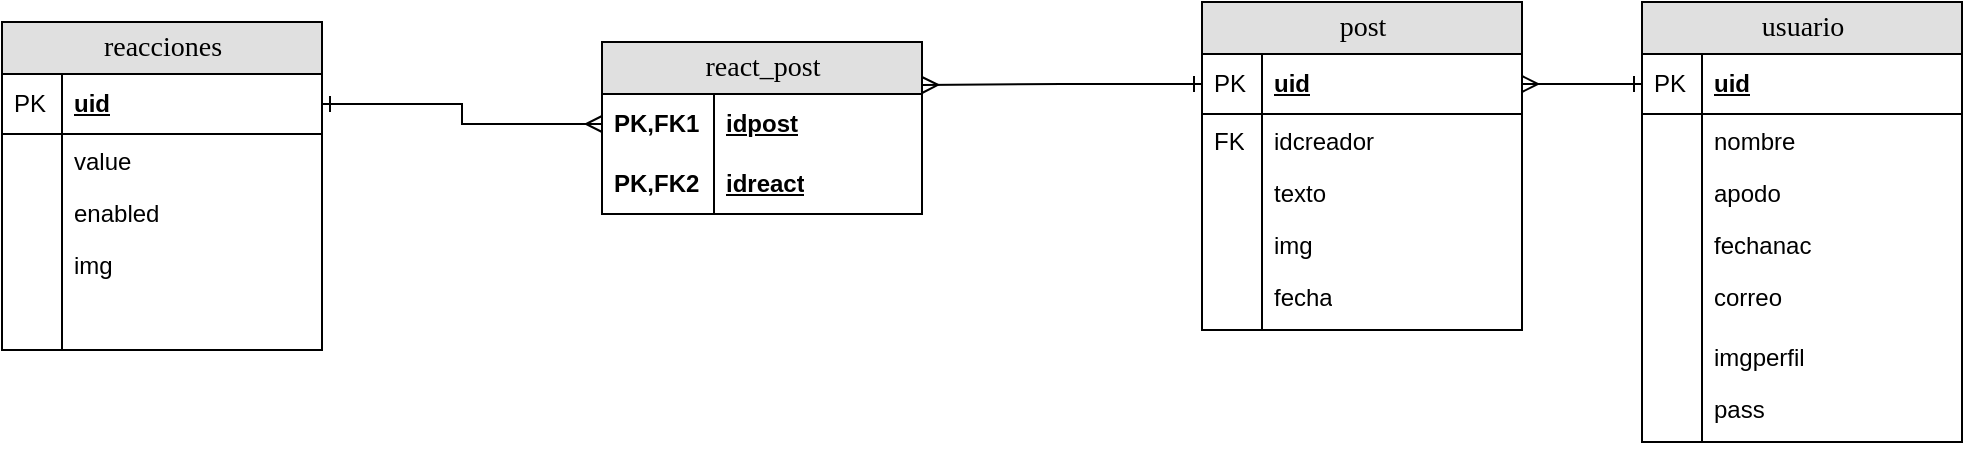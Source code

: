 <mxfile version="20.2.3" type="device"><diagram name="Page-1" id="e56a1550-8fbb-45ad-956c-1786394a9013"><mxGraphModel dx="1422" dy="865" grid="1" gridSize="10" guides="1" tooltips="1" connect="1" arrows="1" fold="1" page="1" pageScale="1" pageWidth="1100" pageHeight="850" background="none" math="0" shadow="0"><root><mxCell id="0"/><mxCell id="1" parent="0"/><mxCell id="CIRvViQrJVDPANMVrmCs-1" value="usuario" style="swimlane;html=1;fontStyle=0;childLayout=stackLayout;horizontal=1;startSize=26;fillColor=#e0e0e0;horizontalStack=0;resizeParent=1;resizeLast=0;collapsible=1;marginBottom=0;swimlaneFillColor=#ffffff;align=center;rounded=0;shadow=0;comic=0;labelBackgroundColor=none;strokeWidth=1;fontFamily=Verdana;fontSize=14" parent="1" vertex="1"><mxGeometry x="870" y="150" width="160" height="220" as="geometry"/></mxCell><mxCell id="CIRvViQrJVDPANMVrmCs-2" value="uid" style="shape=partialRectangle;top=0;left=0;right=0;bottom=1;html=1;align=left;verticalAlign=middle;fillColor=none;spacingLeft=34;spacingRight=4;whiteSpace=wrap;overflow=hidden;rotatable=0;points=[[0,0.5],[1,0.5]];portConstraint=eastwest;dropTarget=0;fontStyle=5;" parent="CIRvViQrJVDPANMVrmCs-1" vertex="1"><mxGeometry y="26" width="160" height="30" as="geometry"/></mxCell><mxCell id="CIRvViQrJVDPANMVrmCs-3" value="PK" style="shape=partialRectangle;top=0;left=0;bottom=0;html=1;fillColor=none;align=left;verticalAlign=middle;spacingLeft=4;spacingRight=4;whiteSpace=wrap;overflow=hidden;rotatable=0;points=[];portConstraint=eastwest;part=1;" parent="CIRvViQrJVDPANMVrmCs-2" vertex="1" connectable="0"><mxGeometry width="30" height="30" as="geometry"/></mxCell><mxCell id="CIRvViQrJVDPANMVrmCs-4" value="nombre" style="shape=partialRectangle;top=0;left=0;right=0;bottom=0;html=1;align=left;verticalAlign=top;fillColor=none;spacingLeft=34;spacingRight=4;whiteSpace=wrap;overflow=hidden;rotatable=0;points=[[0,0.5],[1,0.5]];portConstraint=eastwest;dropTarget=0;" parent="CIRvViQrJVDPANMVrmCs-1" vertex="1"><mxGeometry y="56" width="160" height="26" as="geometry"/></mxCell><mxCell id="CIRvViQrJVDPANMVrmCs-5" value="" style="shape=partialRectangle;top=0;left=0;bottom=0;html=1;fillColor=none;align=left;verticalAlign=top;spacingLeft=4;spacingRight=4;whiteSpace=wrap;overflow=hidden;rotatable=0;points=[];portConstraint=eastwest;part=1;" parent="CIRvViQrJVDPANMVrmCs-4" vertex="1" connectable="0"><mxGeometry width="30" height="26" as="geometry"/></mxCell><mxCell id="CIRvViQrJVDPANMVrmCs-6" value="apodo" style="shape=partialRectangle;top=0;left=0;right=0;bottom=0;html=1;align=left;verticalAlign=top;fillColor=none;spacingLeft=34;spacingRight=4;whiteSpace=wrap;overflow=hidden;rotatable=0;points=[[0,0.5],[1,0.5]];portConstraint=eastwest;dropTarget=0;" parent="CIRvViQrJVDPANMVrmCs-1" vertex="1"><mxGeometry y="82" width="160" height="26" as="geometry"/></mxCell><mxCell id="CIRvViQrJVDPANMVrmCs-7" value="" style="shape=partialRectangle;top=0;left=0;bottom=0;html=1;fillColor=none;align=left;verticalAlign=top;spacingLeft=4;spacingRight=4;whiteSpace=wrap;overflow=hidden;rotatable=0;points=[];portConstraint=eastwest;part=1;" parent="CIRvViQrJVDPANMVrmCs-6" vertex="1" connectable="0"><mxGeometry width="30" height="26" as="geometry"/></mxCell><mxCell id="CIRvViQrJVDPANMVrmCs-8" value="fechanac" style="shape=partialRectangle;top=0;left=0;right=0;bottom=0;html=1;align=left;verticalAlign=top;fillColor=none;spacingLeft=34;spacingRight=4;whiteSpace=wrap;overflow=hidden;rotatable=0;points=[[0,0.5],[1,0.5]];portConstraint=eastwest;dropTarget=0;" parent="CIRvViQrJVDPANMVrmCs-1" vertex="1"><mxGeometry y="108" width="160" height="26" as="geometry"/></mxCell><mxCell id="CIRvViQrJVDPANMVrmCs-9" value="" style="shape=partialRectangle;top=0;left=0;bottom=0;html=1;fillColor=none;align=left;verticalAlign=top;spacingLeft=4;spacingRight=4;whiteSpace=wrap;overflow=hidden;rotatable=0;points=[];portConstraint=eastwest;part=1;" parent="CIRvViQrJVDPANMVrmCs-8" vertex="1" connectable="0"><mxGeometry width="30" height="26" as="geometry"/></mxCell><mxCell id="CIRvViQrJVDPANMVrmCs-10" value="correo" style="shape=partialRectangle;top=0;left=0;right=0;bottom=0;html=1;align=left;verticalAlign=top;fillColor=none;spacingLeft=34;spacingRight=4;whiteSpace=wrap;overflow=hidden;rotatable=0;points=[[0,0.5],[1,0.5]];portConstraint=eastwest;dropTarget=0;" parent="CIRvViQrJVDPANMVrmCs-1" vertex="1"><mxGeometry y="134" width="160" height="30" as="geometry"/></mxCell><mxCell id="CIRvViQrJVDPANMVrmCs-11" value="" style="shape=partialRectangle;top=0;left=0;bottom=0;html=1;fillColor=none;align=left;verticalAlign=top;spacingLeft=4;spacingRight=4;whiteSpace=wrap;overflow=hidden;rotatable=0;points=[];portConstraint=eastwest;part=1;" parent="CIRvViQrJVDPANMVrmCs-10" vertex="1" connectable="0"><mxGeometry width="30" height="30" as="geometry"/></mxCell><mxCell id="CIRvViQrJVDPANMVrmCs-16" value="imgperfil" style="shape=partialRectangle;top=0;left=0;right=0;bottom=0;html=1;align=left;verticalAlign=top;fillColor=none;spacingLeft=34;spacingRight=4;whiteSpace=wrap;overflow=hidden;rotatable=0;points=[[0,0.5],[1,0.5]];portConstraint=eastwest;dropTarget=0;" parent="CIRvViQrJVDPANMVrmCs-1" vertex="1"><mxGeometry y="164" width="160" height="26" as="geometry"/></mxCell><mxCell id="CIRvViQrJVDPANMVrmCs-17" value="" style="shape=partialRectangle;top=0;left=0;bottom=0;html=1;fillColor=none;align=left;verticalAlign=top;spacingLeft=4;spacingRight=4;whiteSpace=wrap;overflow=hidden;rotatable=0;points=[];portConstraint=eastwest;part=1;" parent="CIRvViQrJVDPANMVrmCs-16" vertex="1" connectable="0"><mxGeometry width="30" height="26" as="geometry"/></mxCell><mxCell id="1EpRnPzH9QBIYYzWVhy_-3" value="pass" style="shape=partialRectangle;top=0;left=0;right=0;bottom=0;html=1;align=left;verticalAlign=top;fillColor=none;spacingLeft=34;spacingRight=4;whiteSpace=wrap;overflow=hidden;rotatable=0;points=[[0,0.5],[1,0.5]];portConstraint=eastwest;dropTarget=0;" vertex="1" parent="CIRvViQrJVDPANMVrmCs-1"><mxGeometry y="190" width="160" height="30" as="geometry"/></mxCell><mxCell id="1EpRnPzH9QBIYYzWVhy_-4" value="" style="shape=partialRectangle;top=0;left=0;bottom=0;html=1;fillColor=none;align=left;verticalAlign=top;spacingLeft=4;spacingRight=4;whiteSpace=wrap;overflow=hidden;rotatable=0;points=[];portConstraint=eastwest;part=1;" vertex="1" connectable="0" parent="1EpRnPzH9QBIYYzWVhy_-3"><mxGeometry width="30" height="30" as="geometry"/></mxCell><mxCell id="CIRvViQrJVDPANMVrmCs-18" value="post" style="swimlane;html=1;fontStyle=0;childLayout=stackLayout;horizontal=1;startSize=26;fillColor=#e0e0e0;horizontalStack=0;resizeParent=1;resizeLast=0;collapsible=1;marginBottom=0;swimlaneFillColor=#ffffff;align=center;rounded=0;shadow=0;comic=0;labelBackgroundColor=none;strokeWidth=1;fontFamily=Verdana;fontSize=14" parent="1" vertex="1"><mxGeometry x="650" y="150" width="160" height="164" as="geometry"/></mxCell><mxCell id="CIRvViQrJVDPANMVrmCs-19" value="uid" style="shape=partialRectangle;top=0;left=0;right=0;bottom=1;html=1;align=left;verticalAlign=middle;fillColor=none;spacingLeft=34;spacingRight=4;whiteSpace=wrap;overflow=hidden;rotatable=0;points=[[0,0.5],[1,0.5]];portConstraint=eastwest;dropTarget=0;fontStyle=5;" parent="CIRvViQrJVDPANMVrmCs-18" vertex="1"><mxGeometry y="26" width="160" height="30" as="geometry"/></mxCell><mxCell id="CIRvViQrJVDPANMVrmCs-20" value="PK" style="shape=partialRectangle;top=0;left=0;bottom=0;html=1;fillColor=none;align=left;verticalAlign=middle;spacingLeft=4;spacingRight=4;whiteSpace=wrap;overflow=hidden;rotatable=0;points=[];portConstraint=eastwest;part=1;" parent="CIRvViQrJVDPANMVrmCs-19" vertex="1" connectable="0"><mxGeometry width="30" height="30" as="geometry"/></mxCell><mxCell id="CIRvViQrJVDPANMVrmCs-21" value="idcreador" style="shape=partialRectangle;top=0;left=0;right=0;bottom=0;html=1;align=left;verticalAlign=top;fillColor=none;spacingLeft=34;spacingRight=4;whiteSpace=wrap;overflow=hidden;rotatable=0;points=[[0,0.5],[1,0.5]];portConstraint=eastwest;dropTarget=0;" parent="CIRvViQrJVDPANMVrmCs-18" vertex="1"><mxGeometry y="56" width="160" height="26" as="geometry"/></mxCell><mxCell id="CIRvViQrJVDPANMVrmCs-22" value="FK" style="shape=partialRectangle;top=0;left=0;bottom=0;html=1;fillColor=none;align=left;verticalAlign=top;spacingLeft=4;spacingRight=4;whiteSpace=wrap;overflow=hidden;rotatable=0;points=[];portConstraint=eastwest;part=1;" parent="CIRvViQrJVDPANMVrmCs-21" vertex="1" connectable="0"><mxGeometry width="30" height="26" as="geometry"/></mxCell><mxCell id="CIRvViQrJVDPANMVrmCs-23" value="texto" style="shape=partialRectangle;top=0;left=0;right=0;bottom=0;html=1;align=left;verticalAlign=top;fillColor=none;spacingLeft=34;spacingRight=4;whiteSpace=wrap;overflow=hidden;rotatable=0;points=[[0,0.5],[1,0.5]];portConstraint=eastwest;dropTarget=0;" parent="CIRvViQrJVDPANMVrmCs-18" vertex="1"><mxGeometry y="82" width="160" height="26" as="geometry"/></mxCell><mxCell id="CIRvViQrJVDPANMVrmCs-24" value="" style="shape=partialRectangle;top=0;left=0;bottom=0;html=1;fillColor=none;align=left;verticalAlign=top;spacingLeft=4;spacingRight=4;whiteSpace=wrap;overflow=hidden;rotatable=0;points=[];portConstraint=eastwest;part=1;" parent="CIRvViQrJVDPANMVrmCs-23" vertex="1" connectable="0"><mxGeometry width="30" height="26" as="geometry"/></mxCell><mxCell id="CIRvViQrJVDPANMVrmCs-25" value="img" style="shape=partialRectangle;top=0;left=0;right=0;bottom=0;html=1;align=left;verticalAlign=top;fillColor=none;spacingLeft=34;spacingRight=4;whiteSpace=wrap;overflow=hidden;rotatable=0;points=[[0,0.5],[1,0.5]];portConstraint=eastwest;dropTarget=0;" parent="CIRvViQrJVDPANMVrmCs-18" vertex="1"><mxGeometry y="108" width="160" height="26" as="geometry"/></mxCell><mxCell id="CIRvViQrJVDPANMVrmCs-26" value="" style="shape=partialRectangle;top=0;left=0;bottom=0;html=1;fillColor=none;align=left;verticalAlign=top;spacingLeft=4;spacingRight=4;whiteSpace=wrap;overflow=hidden;rotatable=0;points=[];portConstraint=eastwest;part=1;" parent="CIRvViQrJVDPANMVrmCs-25" vertex="1" connectable="0"><mxGeometry width="30" height="26" as="geometry"/></mxCell><mxCell id="CIRvViQrJVDPANMVrmCs-31" value="fecha" style="shape=partialRectangle;top=0;left=0;right=0;bottom=0;html=1;align=left;verticalAlign=top;fillColor=none;spacingLeft=34;spacingRight=4;whiteSpace=wrap;overflow=hidden;rotatable=0;points=[[0,0.5],[1,0.5]];portConstraint=eastwest;dropTarget=0;" parent="CIRvViQrJVDPANMVrmCs-18" vertex="1"><mxGeometry y="134" width="160" height="30" as="geometry"/></mxCell><mxCell id="CIRvViQrJVDPANMVrmCs-32" value="" style="shape=partialRectangle;top=0;left=0;bottom=0;html=1;fillColor=none;align=left;verticalAlign=top;spacingLeft=4;spacingRight=4;whiteSpace=wrap;overflow=hidden;rotatable=0;points=[];portConstraint=eastwest;part=1;" parent="CIRvViQrJVDPANMVrmCs-31" vertex="1" connectable="0"><mxGeometry width="30" height="30" as="geometry"/></mxCell><mxCell id="CIRvViQrJVDPANMVrmCs-35" style="edgeStyle=orthogonalEdgeStyle;rounded=0;orthogonalLoop=1;jettySize=auto;html=1;exitX=0;exitY=0.5;exitDx=0;exitDy=0;entryX=1;entryY=0.5;entryDx=0;entryDy=0;endArrow=ERmany;endFill=0;startArrow=ERone;startFill=0;" parent="1" source="CIRvViQrJVDPANMVrmCs-2" target="CIRvViQrJVDPANMVrmCs-19" edge="1"><mxGeometry relative="1" as="geometry"/></mxCell><mxCell id="CIRvViQrJVDPANMVrmCs-37" value="reacciones" style="swimlane;html=1;fontStyle=0;childLayout=stackLayout;horizontal=1;startSize=26;fillColor=#e0e0e0;horizontalStack=0;resizeParent=1;resizeLast=0;collapsible=1;marginBottom=0;swimlaneFillColor=#ffffff;align=center;rounded=0;shadow=0;comic=0;labelBackgroundColor=none;strokeWidth=1;fontFamily=Verdana;fontSize=14" parent="1" vertex="1"><mxGeometry x="50" y="160" width="160" height="164" as="geometry"/></mxCell><mxCell id="CIRvViQrJVDPANMVrmCs-38" value="uid" style="shape=partialRectangle;top=0;left=0;right=0;bottom=1;html=1;align=left;verticalAlign=middle;fillColor=none;spacingLeft=34;spacingRight=4;whiteSpace=wrap;overflow=hidden;rotatable=0;points=[[0,0.5],[1,0.5]];portConstraint=eastwest;dropTarget=0;fontStyle=5;" parent="CIRvViQrJVDPANMVrmCs-37" vertex="1"><mxGeometry y="26" width="160" height="30" as="geometry"/></mxCell><mxCell id="CIRvViQrJVDPANMVrmCs-39" value="PK" style="shape=partialRectangle;top=0;left=0;bottom=0;html=1;fillColor=none;align=left;verticalAlign=middle;spacingLeft=4;spacingRight=4;whiteSpace=wrap;overflow=hidden;rotatable=0;points=[];portConstraint=eastwest;part=1;" parent="CIRvViQrJVDPANMVrmCs-38" vertex="1" connectable="0"><mxGeometry width="30" height="30" as="geometry"/></mxCell><mxCell id="CIRvViQrJVDPANMVrmCs-40" value="value" style="shape=partialRectangle;top=0;left=0;right=0;bottom=0;html=1;align=left;verticalAlign=top;fillColor=none;spacingLeft=34;spacingRight=4;whiteSpace=wrap;overflow=hidden;rotatable=0;points=[[0,0.5],[1,0.5]];portConstraint=eastwest;dropTarget=0;" parent="CIRvViQrJVDPANMVrmCs-37" vertex="1"><mxGeometry y="56" width="160" height="26" as="geometry"/></mxCell><mxCell id="CIRvViQrJVDPANMVrmCs-41" value="" style="shape=partialRectangle;top=0;left=0;bottom=0;html=1;fillColor=none;align=left;verticalAlign=top;spacingLeft=4;spacingRight=4;whiteSpace=wrap;overflow=hidden;rotatable=0;points=[];portConstraint=eastwest;part=1;" parent="CIRvViQrJVDPANMVrmCs-40" vertex="1" connectable="0"><mxGeometry width="30" height="26" as="geometry"/></mxCell><mxCell id="CIRvViQrJVDPANMVrmCs-42" value="enabled" style="shape=partialRectangle;top=0;left=0;right=0;bottom=0;html=1;align=left;verticalAlign=top;fillColor=none;spacingLeft=34;spacingRight=4;whiteSpace=wrap;overflow=hidden;rotatable=0;points=[[0,0.5],[1,0.5]];portConstraint=eastwest;dropTarget=0;" parent="CIRvViQrJVDPANMVrmCs-37" vertex="1"><mxGeometry y="82" width="160" height="26" as="geometry"/></mxCell><mxCell id="CIRvViQrJVDPANMVrmCs-43" value="" style="shape=partialRectangle;top=0;left=0;bottom=0;html=1;fillColor=none;align=left;verticalAlign=top;spacingLeft=4;spacingRight=4;whiteSpace=wrap;overflow=hidden;rotatable=0;points=[];portConstraint=eastwest;part=1;" parent="CIRvViQrJVDPANMVrmCs-42" vertex="1" connectable="0"><mxGeometry width="30" height="26" as="geometry"/></mxCell><mxCell id="CIRvViQrJVDPANMVrmCs-44" value="img" style="shape=partialRectangle;top=0;left=0;right=0;bottom=0;html=1;align=left;verticalAlign=top;fillColor=none;spacingLeft=34;spacingRight=4;whiteSpace=wrap;overflow=hidden;rotatable=0;points=[[0,0.5],[1,0.5]];portConstraint=eastwest;dropTarget=0;" parent="CIRvViQrJVDPANMVrmCs-37" vertex="1"><mxGeometry y="108" width="160" height="26" as="geometry"/></mxCell><mxCell id="CIRvViQrJVDPANMVrmCs-45" value="" style="shape=partialRectangle;top=0;left=0;bottom=0;html=1;fillColor=none;align=left;verticalAlign=top;spacingLeft=4;spacingRight=4;whiteSpace=wrap;overflow=hidden;rotatable=0;points=[];portConstraint=eastwest;part=1;" parent="CIRvViQrJVDPANMVrmCs-44" vertex="1" connectable="0"><mxGeometry width="30" height="26" as="geometry"/></mxCell><mxCell id="CIRvViQrJVDPANMVrmCs-46" value="" style="shape=partialRectangle;top=0;left=0;right=0;bottom=0;html=1;align=left;verticalAlign=top;fillColor=none;spacingLeft=34;spacingRight=4;whiteSpace=wrap;overflow=hidden;rotatable=0;points=[[0,0.5],[1,0.5]];portConstraint=eastwest;dropTarget=0;" parent="CIRvViQrJVDPANMVrmCs-37" vertex="1"><mxGeometry y="134" width="160" height="30" as="geometry"/></mxCell><mxCell id="CIRvViQrJVDPANMVrmCs-47" value="" style="shape=partialRectangle;top=0;left=0;bottom=0;html=1;fillColor=none;align=left;verticalAlign=top;spacingLeft=4;spacingRight=4;whiteSpace=wrap;overflow=hidden;rotatable=0;points=[];portConstraint=eastwest;part=1;" parent="CIRvViQrJVDPANMVrmCs-46" vertex="1" connectable="0"><mxGeometry width="30" height="30" as="geometry"/></mxCell><mxCell id="CIRvViQrJVDPANMVrmCs-78" value="react_post" style="swimlane;html=1;fontStyle=0;childLayout=stackLayout;horizontal=1;startSize=26;fillColor=#e0e0e0;horizontalStack=0;resizeParent=1;resizeLast=0;collapsible=1;marginBottom=0;swimlaneFillColor=#ffffff;align=center;rounded=0;shadow=0;comic=0;labelBackgroundColor=none;strokeWidth=1;fontFamily=Verdana;fontSize=14" parent="1" vertex="1"><mxGeometry x="350" y="170" width="160" height="86" as="geometry"/></mxCell><mxCell id="CIRvViQrJVDPANMVrmCs-79" value="idpost" style="shape=partialRectangle;top=0;left=0;right=0;bottom=0;html=1;align=left;verticalAlign=middle;fillColor=none;spacingLeft=60;spacingRight=4;whiteSpace=wrap;overflow=hidden;rotatable=0;points=[[0,0.5],[1,0.5]];portConstraint=eastwest;dropTarget=0;fontStyle=5;" parent="CIRvViQrJVDPANMVrmCs-78" vertex="1"><mxGeometry y="26" width="160" height="30" as="geometry"/></mxCell><mxCell id="CIRvViQrJVDPANMVrmCs-80" value="PK,FK1" style="shape=partialRectangle;fontStyle=1;top=0;left=0;bottom=0;html=1;fillColor=none;align=left;verticalAlign=middle;spacingLeft=4;spacingRight=4;whiteSpace=wrap;overflow=hidden;rotatable=0;points=[];portConstraint=eastwest;part=1;" parent="CIRvViQrJVDPANMVrmCs-79" vertex="1" connectable="0"><mxGeometry width="56" height="30" as="geometry"/></mxCell><mxCell id="CIRvViQrJVDPANMVrmCs-81" value="idreact" style="shape=partialRectangle;top=0;left=0;right=0;bottom=1;html=1;align=left;verticalAlign=middle;fillColor=none;spacingLeft=60;spacingRight=4;whiteSpace=wrap;overflow=hidden;rotatable=0;points=[[0,0.5],[1,0.5]];portConstraint=eastwest;dropTarget=0;fontStyle=5;" parent="CIRvViQrJVDPANMVrmCs-78" vertex="1"><mxGeometry y="56" width="160" height="30" as="geometry"/></mxCell><mxCell id="CIRvViQrJVDPANMVrmCs-82" value="PK,FK2" style="shape=partialRectangle;fontStyle=1;top=0;left=0;bottom=0;html=1;fillColor=none;align=left;verticalAlign=middle;spacingLeft=4;spacingRight=4;whiteSpace=wrap;overflow=hidden;rotatable=0;points=[];portConstraint=eastwest;part=1;" parent="CIRvViQrJVDPANMVrmCs-81" vertex="1" connectable="0"><mxGeometry width="56" height="30" as="geometry"/></mxCell><mxCell id="CIRvViQrJVDPANMVrmCs-85" style="edgeStyle=orthogonalEdgeStyle;rounded=0;orthogonalLoop=1;jettySize=auto;html=1;exitX=0;exitY=0.5;exitDx=0;exitDy=0;entryX=1;entryY=0.25;entryDx=0;entryDy=0;startArrow=ERone;startFill=0;endArrow=ERmany;endFill=0;" parent="1" source="CIRvViQrJVDPANMVrmCs-19" target="CIRvViQrJVDPANMVrmCs-78" edge="1"><mxGeometry relative="1" as="geometry"/></mxCell><mxCell id="CIRvViQrJVDPANMVrmCs-86" style="edgeStyle=orthogonalEdgeStyle;rounded=0;orthogonalLoop=1;jettySize=auto;html=1;exitX=1;exitY=0.5;exitDx=0;exitDy=0;entryX=0;entryY=0.5;entryDx=0;entryDy=0;startArrow=ERone;startFill=0;endArrow=ERmany;endFill=0;" parent="1" source="CIRvViQrJVDPANMVrmCs-38" target="CIRvViQrJVDPANMVrmCs-79" edge="1"><mxGeometry relative="1" as="geometry"/></mxCell></root></mxGraphModel></diagram></mxfile>
